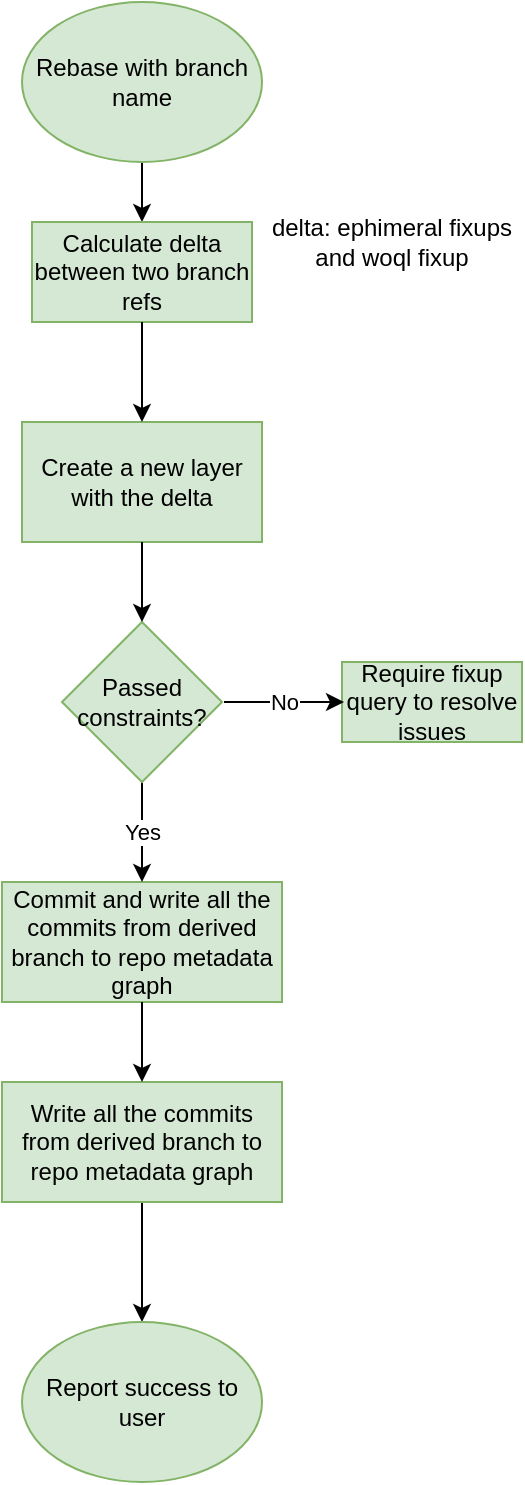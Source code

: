 <mxfile version="12.5.5" type="github">
  <diagram id="tb4JaSzjPuxba5Hgo_4P" name="Page-1">
    <mxGraphModel dx="1104" dy="571" grid="1" gridSize="10" guides="1" tooltips="1" connect="1" arrows="1" fold="1" page="1" pageScale="1" pageWidth="850" pageHeight="1100" math="0" shadow="0">
      <root>
        <mxCell id="0"/>
        <mxCell id="1" parent="0"/>
        <mxCell id="9QVbQ-e4IKJLaMXOQWs6-4" value="" style="edgeStyle=orthogonalEdgeStyle;rounded=0;orthogonalLoop=1;jettySize=auto;html=1;" edge="1" parent="1" source="9QVbQ-e4IKJLaMXOQWs6-1">
          <mxGeometry relative="1" as="geometry">
            <mxPoint x="350" y="160" as="targetPoint"/>
          </mxGeometry>
        </mxCell>
        <mxCell id="9QVbQ-e4IKJLaMXOQWs6-1" value="Rebase with branch name" style="ellipse;whiteSpace=wrap;html=1;fillColor=#d5e8d4;strokeColor=#82b366;" vertex="1" parent="1">
          <mxGeometry x="290" y="50" width="120" height="80" as="geometry"/>
        </mxCell>
        <mxCell id="9QVbQ-e4IKJLaMXOQWs6-6" value="Calculate delta between two branch refs" style="rounded=0;whiteSpace=wrap;html=1;fillColor=#d5e8d4;strokeColor=#82b366;" vertex="1" parent="1">
          <mxGeometry x="295" y="160" width="110" height="50" as="geometry"/>
        </mxCell>
        <mxCell id="9QVbQ-e4IKJLaMXOQWs6-7" value="delta: ephimeral fixups and woql fixup" style="text;html=1;strokeColor=none;fillColor=none;align=center;verticalAlign=middle;whiteSpace=wrap;rounded=0;" vertex="1" parent="1">
          <mxGeometry x="410" y="150" width="130" height="40" as="geometry"/>
        </mxCell>
        <mxCell id="9QVbQ-e4IKJLaMXOQWs6-8" value="Create a new layer with the delta" style="rounded=0;whiteSpace=wrap;html=1;fillColor=#d5e8d4;strokeColor=#82b366;" vertex="1" parent="1">
          <mxGeometry x="290" y="260" width="120" height="60" as="geometry"/>
        </mxCell>
        <mxCell id="9QVbQ-e4IKJLaMXOQWs6-9" value="" style="endArrow=classic;html=1;exitX=0.5;exitY=1;exitDx=0;exitDy=0;entryX=0.5;entryY=0;entryDx=0;entryDy=0;" edge="1" parent="1" source="9QVbQ-e4IKJLaMXOQWs6-6" target="9QVbQ-e4IKJLaMXOQWs6-8">
          <mxGeometry width="50" height="50" relative="1" as="geometry">
            <mxPoint x="530" y="310" as="sourcePoint"/>
            <mxPoint x="580" y="260" as="targetPoint"/>
          </mxGeometry>
        </mxCell>
        <mxCell id="9QVbQ-e4IKJLaMXOQWs6-27" value="" style="edgeStyle=orthogonalEdgeStyle;rounded=0;orthogonalLoop=1;jettySize=auto;html=1;" edge="1" parent="1" source="9QVbQ-e4IKJLaMXOQWs6-10" target="9QVbQ-e4IKJLaMXOQWs6-26">
          <mxGeometry relative="1" as="geometry"/>
        </mxCell>
        <mxCell id="9QVbQ-e4IKJLaMXOQWs6-10" value="Write all the commits from derived branch to repo metadata graph" style="rounded=0;whiteSpace=wrap;html=1;fillColor=#d5e8d4;strokeColor=#82b366;" vertex="1" parent="1">
          <mxGeometry x="280" y="590" width="140" height="60" as="geometry"/>
        </mxCell>
        <mxCell id="9QVbQ-e4IKJLaMXOQWs6-21" value="Commit and write all the commits from derived branch to repo metadata graph" style="rounded=0;whiteSpace=wrap;html=1;fillColor=#d5e8d4;strokeColor=#82b366;" vertex="1" parent="1">
          <mxGeometry x="280" y="490" width="140" height="60" as="geometry"/>
        </mxCell>
        <mxCell id="9QVbQ-e4IKJLaMXOQWs6-11" value="" style="endArrow=classic;html=1;entryX=0.5;entryY=0;entryDx=0;entryDy=0;" edge="1" parent="1" source="9QVbQ-e4IKJLaMXOQWs6-21" target="9QVbQ-e4IKJLaMXOQWs6-10">
          <mxGeometry width="50" height="50" relative="1" as="geometry">
            <mxPoint x="350" y="520" as="sourcePoint"/>
            <mxPoint x="220" y="320" as="targetPoint"/>
          </mxGeometry>
        </mxCell>
        <mxCell id="9QVbQ-e4IKJLaMXOQWs6-23" value="Yes" style="edgeStyle=orthogonalEdgeStyle;rounded=0;orthogonalLoop=1;jettySize=auto;html=1;" edge="1" parent="1" source="9QVbQ-e4IKJLaMXOQWs6-15" target="9QVbQ-e4IKJLaMXOQWs6-21">
          <mxGeometry relative="1" as="geometry"/>
        </mxCell>
        <mxCell id="9QVbQ-e4IKJLaMXOQWs6-15" value="Passed constraints?" style="rhombus;whiteSpace=wrap;html=1;fillColor=#d5e8d4;strokeColor=#82b366;" vertex="1" parent="1">
          <mxGeometry x="310" y="360" width="80" height="80" as="geometry"/>
        </mxCell>
        <mxCell id="9QVbQ-e4IKJLaMXOQWs6-16" value="" style="endArrow=classic;html=1;exitX=0.5;exitY=1;exitDx=0;exitDy=0;entryX=0.5;entryY=0;entryDx=0;entryDy=0;" edge="1" parent="1" source="9QVbQ-e4IKJLaMXOQWs6-8" target="9QVbQ-e4IKJLaMXOQWs6-15">
          <mxGeometry width="50" height="50" relative="1" as="geometry">
            <mxPoint x="350" y="320" as="sourcePoint"/>
            <mxPoint x="350" y="440" as="targetPoint"/>
          </mxGeometry>
        </mxCell>
        <mxCell id="9QVbQ-e4IKJLaMXOQWs6-17" value="Require fixup query to resolve issues" style="rounded=0;whiteSpace=wrap;html=1;fillColor=#d5e8d4;strokeColor=#82b366;" vertex="1" parent="1">
          <mxGeometry x="450" y="380" width="90" height="40" as="geometry"/>
        </mxCell>
        <mxCell id="9QVbQ-e4IKJLaMXOQWs6-18" value="No" style="endArrow=classic;html=1;exitX=1;exitY=0.5;exitDx=0;exitDy=0;" edge="1" parent="1">
          <mxGeometry width="50" height="50" relative="1" as="geometry">
            <mxPoint x="391" y="400" as="sourcePoint"/>
            <mxPoint x="451" y="400" as="targetPoint"/>
          </mxGeometry>
        </mxCell>
        <mxCell id="9QVbQ-e4IKJLaMXOQWs6-26" value="Report success to user" style="ellipse;whiteSpace=wrap;html=1;fillColor=#d5e8d4;strokeColor=#82b366;" vertex="1" parent="1">
          <mxGeometry x="290" y="710" width="120" height="80" as="geometry"/>
        </mxCell>
      </root>
    </mxGraphModel>
  </diagram>
</mxfile>
